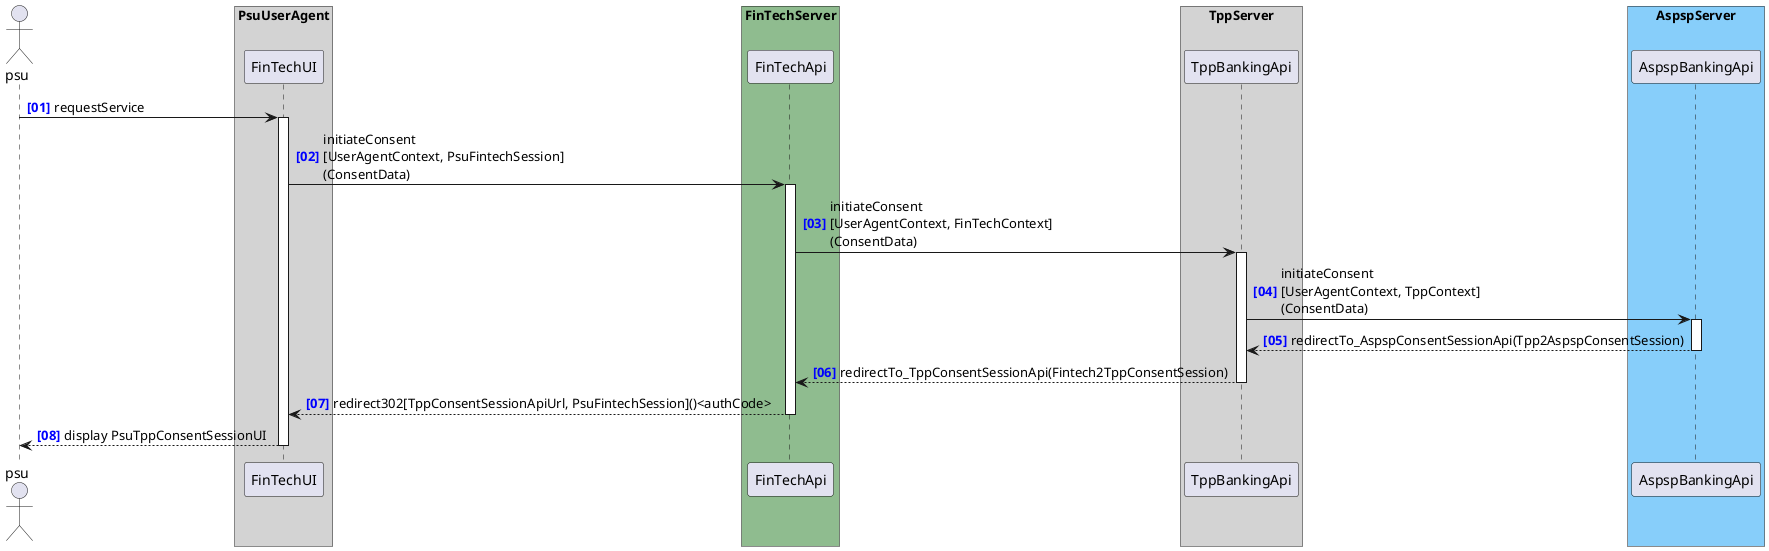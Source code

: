 @startuml

autonumber "<b><color blue>[00]"
actor psu

box "PsuUserAgent" #LightGray
    participant "FinTechUI" as FinTechUI
end box
box "FinTechServer" #DarkSeaGreen
    participant "FinTechApi" as FinTechApi
end box
box "TppServer" #LightGray
    participant "TppBankingApi" as TppBankingApi
end box
box "AspspServer" #LightSkyBlue
    participant "AspspBankingApi" as AspspConsentSessionApi
end box

psu -> FinTechUI ++ : requestService
FinTechUI -> FinTechApi ++ : initiateConsent\n[UserAgentContext, PsuFintechSession]\n(ConsentData)
FinTechApi -> TppBankingApi ++ : initiateConsent\n[UserAgentContext, FinTechContext]\n(ConsentData)
TppBankingApi -> AspspConsentSessionApi ++ : initiateConsent\n[UserAgentContext, TppContext]\n(ConsentData) 
return redirectTo_AspspConsentSessionApi(Tpp2AspspConsentSession)
return redirectTo_TppConsentSessionApi(Fintech2TppConsentSession)
return redirect302[TppConsentSessionApiUrl, PsuFintechSession]()<authCode>
return display PsuTppConsentSessionUI
'return redirect302[TppConsentSessionApi, PsuFintechSession]()
@enduml
